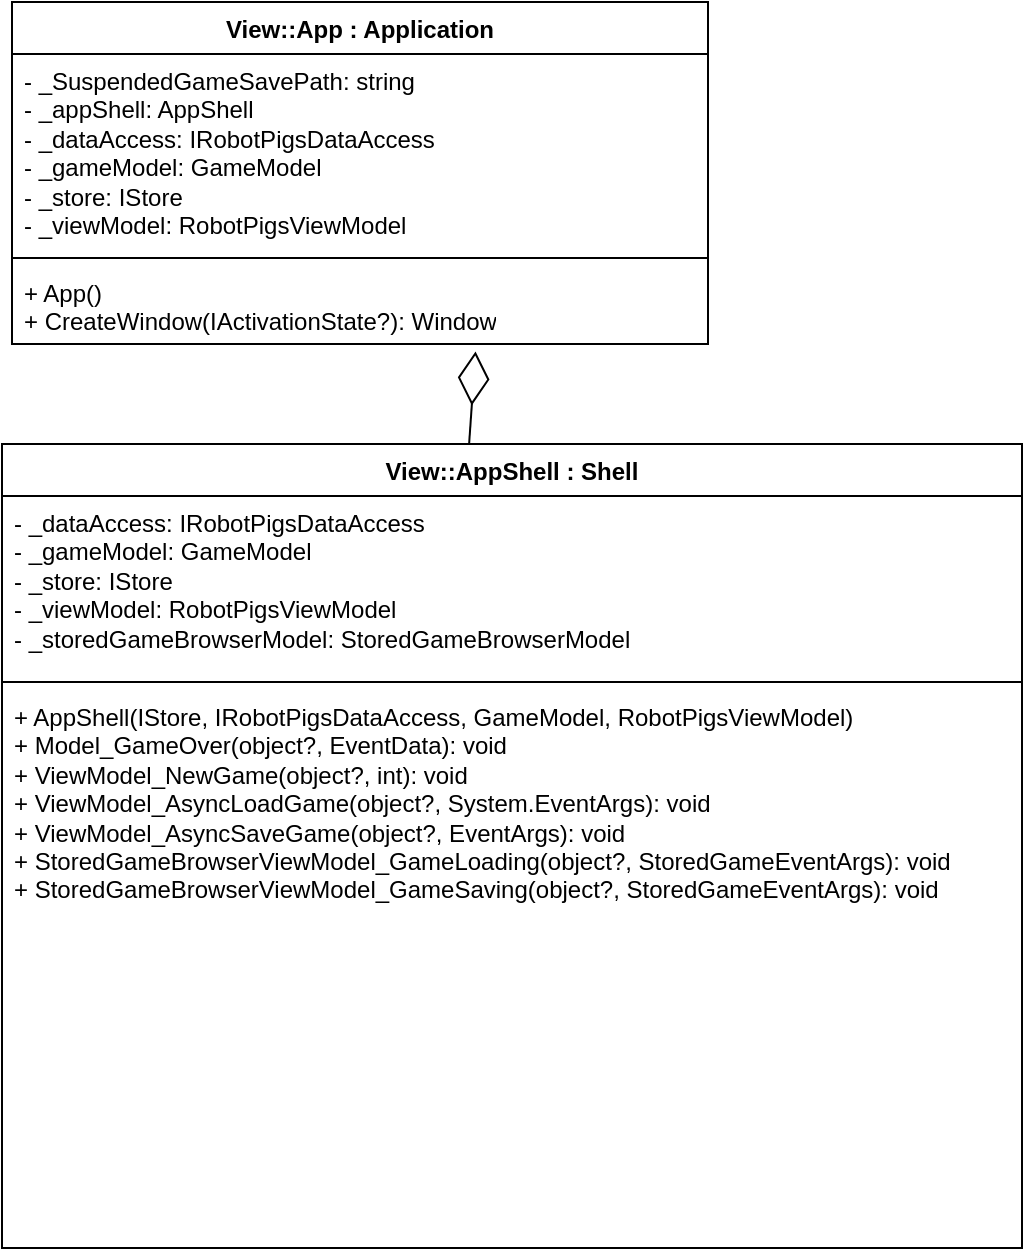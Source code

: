 <mxfile version="22.1.5" type="device">
  <diagram id="C5RBs43oDa-KdzZeNtuy" name="Page-1">
    <mxGraphModel dx="912" dy="977" grid="0" gridSize="10" guides="1" tooltips="1" connect="1" arrows="1" fold="1" page="1" pageScale="1" pageWidth="827" pageHeight="1169" math="0" shadow="0">
      <root>
        <mxCell id="WIyWlLk6GJQsqaUBKTNV-0" />
        <mxCell id="WIyWlLk6GJQsqaUBKTNV-1" parent="WIyWlLk6GJQsqaUBKTNV-0" />
        <mxCell id="380VDxpQ8Sr3hK74BQXG-16" value="View::App : Application" style="swimlane;fontStyle=1;align=center;verticalAlign=top;childLayout=stackLayout;horizontal=1;startSize=26;horizontalStack=0;resizeParent=1;resizeParentMax=0;resizeLast=0;collapsible=1;marginBottom=0;whiteSpace=wrap;html=1;" parent="WIyWlLk6GJQsqaUBKTNV-1" vertex="1">
          <mxGeometry x="279" y="32" width="348" height="171" as="geometry" />
        </mxCell>
        <mxCell id="380VDxpQ8Sr3hK74BQXG-17" value="&lt;div&gt;- _SuspendedGameSavePath: string&lt;/div&gt;&lt;div&gt;- _appShell: AppShell&lt;br&gt;&lt;/div&gt;&lt;div&gt;- _dataAccess: IRobotPigsDataAccess&lt;/div&gt;&lt;div&gt;- _gameModel: GameModel&lt;/div&gt;&lt;div&gt;- _store: IStore&lt;/div&gt;&lt;div&gt;- _viewModel: RobotPigsViewModel&lt;br&gt;&lt;/div&gt;" style="text;strokeColor=none;fillColor=none;align=left;verticalAlign=top;spacingLeft=4;spacingRight=4;overflow=hidden;rotatable=0;points=[[0,0.5],[1,0.5]];portConstraint=eastwest;whiteSpace=wrap;html=1;" parent="380VDxpQ8Sr3hK74BQXG-16" vertex="1">
          <mxGeometry y="26" width="348" height="98" as="geometry" />
        </mxCell>
        <mxCell id="380VDxpQ8Sr3hK74BQXG-18" value="" style="line;strokeWidth=1;fillColor=none;align=left;verticalAlign=middle;spacingTop=-1;spacingLeft=3;spacingRight=3;rotatable=0;labelPosition=right;points=[];portConstraint=eastwest;strokeColor=inherit;" parent="380VDxpQ8Sr3hK74BQXG-16" vertex="1">
          <mxGeometry y="124" width="348" height="8" as="geometry" />
        </mxCell>
        <mxCell id="380VDxpQ8Sr3hK74BQXG-19" value="&lt;div&gt;+ App()&lt;/div&gt;&lt;div&gt;+ CreateWindow(IActivationState?): Window&lt;/div&gt;" style="text;strokeColor=none;fillColor=none;align=left;verticalAlign=top;spacingLeft=4;spacingRight=4;overflow=hidden;rotatable=0;points=[[0,0.5],[1,0.5]];portConstraint=eastwest;whiteSpace=wrap;html=1;" parent="380VDxpQ8Sr3hK74BQXG-16" vertex="1">
          <mxGeometry y="132" width="348" height="39" as="geometry" />
        </mxCell>
        <mxCell id="dRzNpCYBZ3YUkUuLLsCT-0" value="" style="endArrow=diamondThin;endFill=0;endSize=24;html=1;rounded=0;entryX=0.666;entryY=1.097;entryDx=0;entryDy=0;entryPerimeter=0;exitX=0.458;exitY=-0.001;exitDx=0;exitDy=0;exitPerimeter=0;" edge="1" parent="WIyWlLk6GJQsqaUBKTNV-1" source="dRzNpCYBZ3YUkUuLLsCT-5" target="380VDxpQ8Sr3hK74BQXG-19">
          <mxGeometry width="160" relative="1" as="geometry">
            <mxPoint x="103" y="465" as="sourcePoint" />
            <mxPoint x="263" y="465" as="targetPoint" />
          </mxGeometry>
        </mxCell>
        <mxCell id="dRzNpCYBZ3YUkUuLLsCT-5" value="View::AppShell : Shell" style="swimlane;fontStyle=1;align=center;verticalAlign=top;childLayout=stackLayout;horizontal=1;startSize=26;horizontalStack=0;resizeParent=1;resizeParentMax=0;resizeLast=0;collapsible=1;marginBottom=0;whiteSpace=wrap;html=1;" vertex="1" parent="WIyWlLk6GJQsqaUBKTNV-1">
          <mxGeometry x="274" y="253" width="510" height="402" as="geometry" />
        </mxCell>
        <mxCell id="dRzNpCYBZ3YUkUuLLsCT-6" value="&lt;div&gt;- _dataAccess: IRobotPigsDataAccess&lt;/div&gt;&lt;div&gt;- _gameModel: GameModel&lt;/div&gt;&lt;div&gt;- _store: IStore&lt;/div&gt;&lt;div&gt;- _viewModel: RobotPigsViewModel&lt;/div&gt;&lt;div&gt;- _storedGameBrowserModel: StoredGameBrowserModel&lt;/div&gt;&lt;div&gt;&lt;br&gt;&lt;/div&gt;" style="text;strokeColor=none;fillColor=none;align=left;verticalAlign=top;spacingLeft=4;spacingRight=4;overflow=hidden;rotatable=0;points=[[0,0.5],[1,0.5]];portConstraint=eastwest;whiteSpace=wrap;html=1;" vertex="1" parent="dRzNpCYBZ3YUkUuLLsCT-5">
          <mxGeometry y="26" width="510" height="89" as="geometry" />
        </mxCell>
        <mxCell id="dRzNpCYBZ3YUkUuLLsCT-7" value="" style="line;strokeWidth=1;fillColor=none;align=left;verticalAlign=middle;spacingTop=-1;spacingLeft=3;spacingRight=3;rotatable=0;labelPosition=right;points=[];portConstraint=eastwest;strokeColor=inherit;" vertex="1" parent="dRzNpCYBZ3YUkUuLLsCT-5">
          <mxGeometry y="115" width="510" height="8" as="geometry" />
        </mxCell>
        <mxCell id="dRzNpCYBZ3YUkUuLLsCT-8" value="&lt;div&gt;+ AppShell(IStore, IRobotPigsDataAccess, GameModel, RobotPigsViewModel)&lt;/div&gt;&lt;div&gt;+ Model_GameOver(object?, EventData): void&lt;/div&gt;&lt;div&gt;+ ViewModel_NewGame(object?, int): void&lt;/div&gt;&lt;div&gt;+ ViewModel_AsyncLoadGame(object?, System.EventArgs): void &lt;br&gt;&lt;/div&gt;&lt;div&gt;+ ViewModel_AsyncSaveGame(object?, EventArgs): void&lt;/div&gt;&lt;div&gt;+ StoredGameBrowserViewModel_GameLoading(object?, StoredGameEventArgs): void&lt;/div&gt;&lt;div&gt;+ StoredGameBrowserViewModel_GameSaving(object?, StoredGameEventArgs): void&lt;br&gt;&lt;/div&gt;" style="text;strokeColor=none;fillColor=none;align=left;verticalAlign=top;spacingLeft=4;spacingRight=4;overflow=hidden;rotatable=0;points=[[0,0.5],[1,0.5]];portConstraint=eastwest;whiteSpace=wrap;html=1;" vertex="1" parent="dRzNpCYBZ3YUkUuLLsCT-5">
          <mxGeometry y="123" width="510" height="279" as="geometry" />
        </mxCell>
      </root>
    </mxGraphModel>
  </diagram>
</mxfile>
